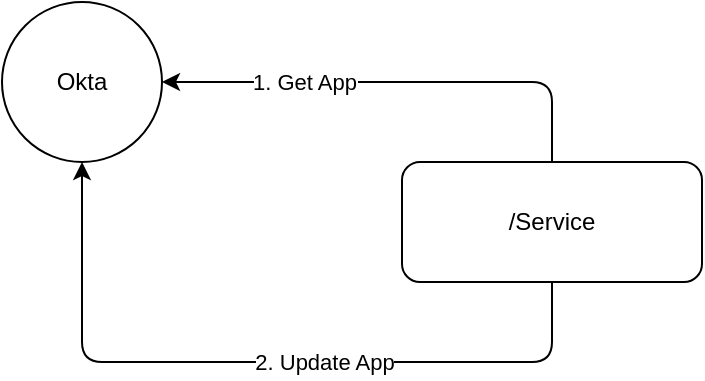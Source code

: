 <mxfile>
    <diagram id="13GJO2DYO0A-1MuZa9ne" name="SAMLAppUpdate">
        <mxGraphModel dx="358" dy="494" grid="1" gridSize="10" guides="1" tooltips="1" connect="1" arrows="1" fold="1" page="0" pageScale="1" pageWidth="850" pageHeight="1100" math="0" shadow="0">
            <root>
                <mxCell id="0"/>
                <mxCell id="1" parent="0"/>
                <mxCell id="9" style="edgeStyle=orthogonalEdgeStyle;html=1;exitX=1;exitY=0.5;exitDx=0;exitDy=0;entryX=0.5;entryY=0;entryDx=0;entryDy=0;startArrow=classic;startFill=1;endArrow=none;endFill=0;" parent="1" source="5" target="7" edge="1">
                    <mxGeometry relative="1" as="geometry"/>
                </mxCell>
                <mxCell id="10" value="1. Get App" style="edgeLabel;html=1;align=center;verticalAlign=middle;resizable=0;points=[];" parent="9" vertex="1" connectable="0">
                    <mxGeometry x="-0.333" y="-3" relative="1" as="geometry">
                        <mxPoint x="-8" y="-3" as="offset"/>
                    </mxGeometry>
                </mxCell>
                <mxCell id="5" value="Okta" style="ellipse;whiteSpace=wrap;html=1;aspect=fixed;" parent="1" vertex="1">
                    <mxGeometry x="400" y="40" width="80" height="80" as="geometry"/>
                </mxCell>
                <mxCell id="11" style="edgeStyle=orthogonalEdgeStyle;html=1;exitX=0.5;exitY=1;exitDx=0;exitDy=0;entryX=0.5;entryY=1;entryDx=0;entryDy=0;startArrow=none;startFill=0;endArrow=classic;endFill=1;" parent="1" source="7" target="5" edge="1">
                    <mxGeometry relative="1" as="geometry">
                        <Array as="points">
                            <mxPoint x="675" y="220"/>
                            <mxPoint x="440" y="220"/>
                        </Array>
                    </mxGeometry>
                </mxCell>
                <mxCell id="12" value="2. Update App" style="edgeLabel;html=1;align=center;verticalAlign=middle;resizable=0;points=[];" parent="11" vertex="1" connectable="0">
                    <mxGeometry x="-0.074" y="2" relative="1" as="geometry">
                        <mxPoint x="19" y="-2" as="offset"/>
                    </mxGeometry>
                </mxCell>
                <mxCell id="7" value="/Service" style="rounded=1;whiteSpace=wrap;html=1;" parent="1" vertex="1">
                    <mxGeometry x="600" y="120" width="150" height="60" as="geometry"/>
                </mxCell>
            </root>
        </mxGraphModel>
    </diagram>
</mxfile>